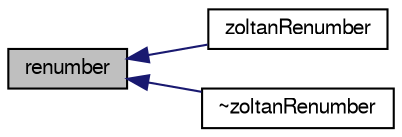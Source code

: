 digraph "renumber"
{
  bgcolor="transparent";
  edge [fontname="FreeSans",fontsize="10",labelfontname="FreeSans",labelfontsize="10"];
  node [fontname="FreeSans",fontsize="10",shape=record];
  rankdir="LR";
  Node9 [label="renumber",height=0.2,width=0.4,color="black", fillcolor="grey75", style="filled", fontcolor="black"];
  Node9 -> Node10 [dir="back",color="midnightblue",fontsize="10",style="solid",fontname="FreeSans"];
  Node10 [label="zoltanRenumber",height=0.2,width=0.4,color="black",URL="$a29230.html#ad5db9f6d98d2ab873a1901804127a0e4",tooltip="Construct given the renumber dictionary. "];
  Node9 -> Node11 [dir="back",color="midnightblue",fontsize="10",style="solid",fontname="FreeSans"];
  Node11 [label="~zoltanRenumber",height=0.2,width=0.4,color="black",URL="$a29230.html#aad8fe3ecc724a6241791b4d264157d99",tooltip="Destructor. "];
}

